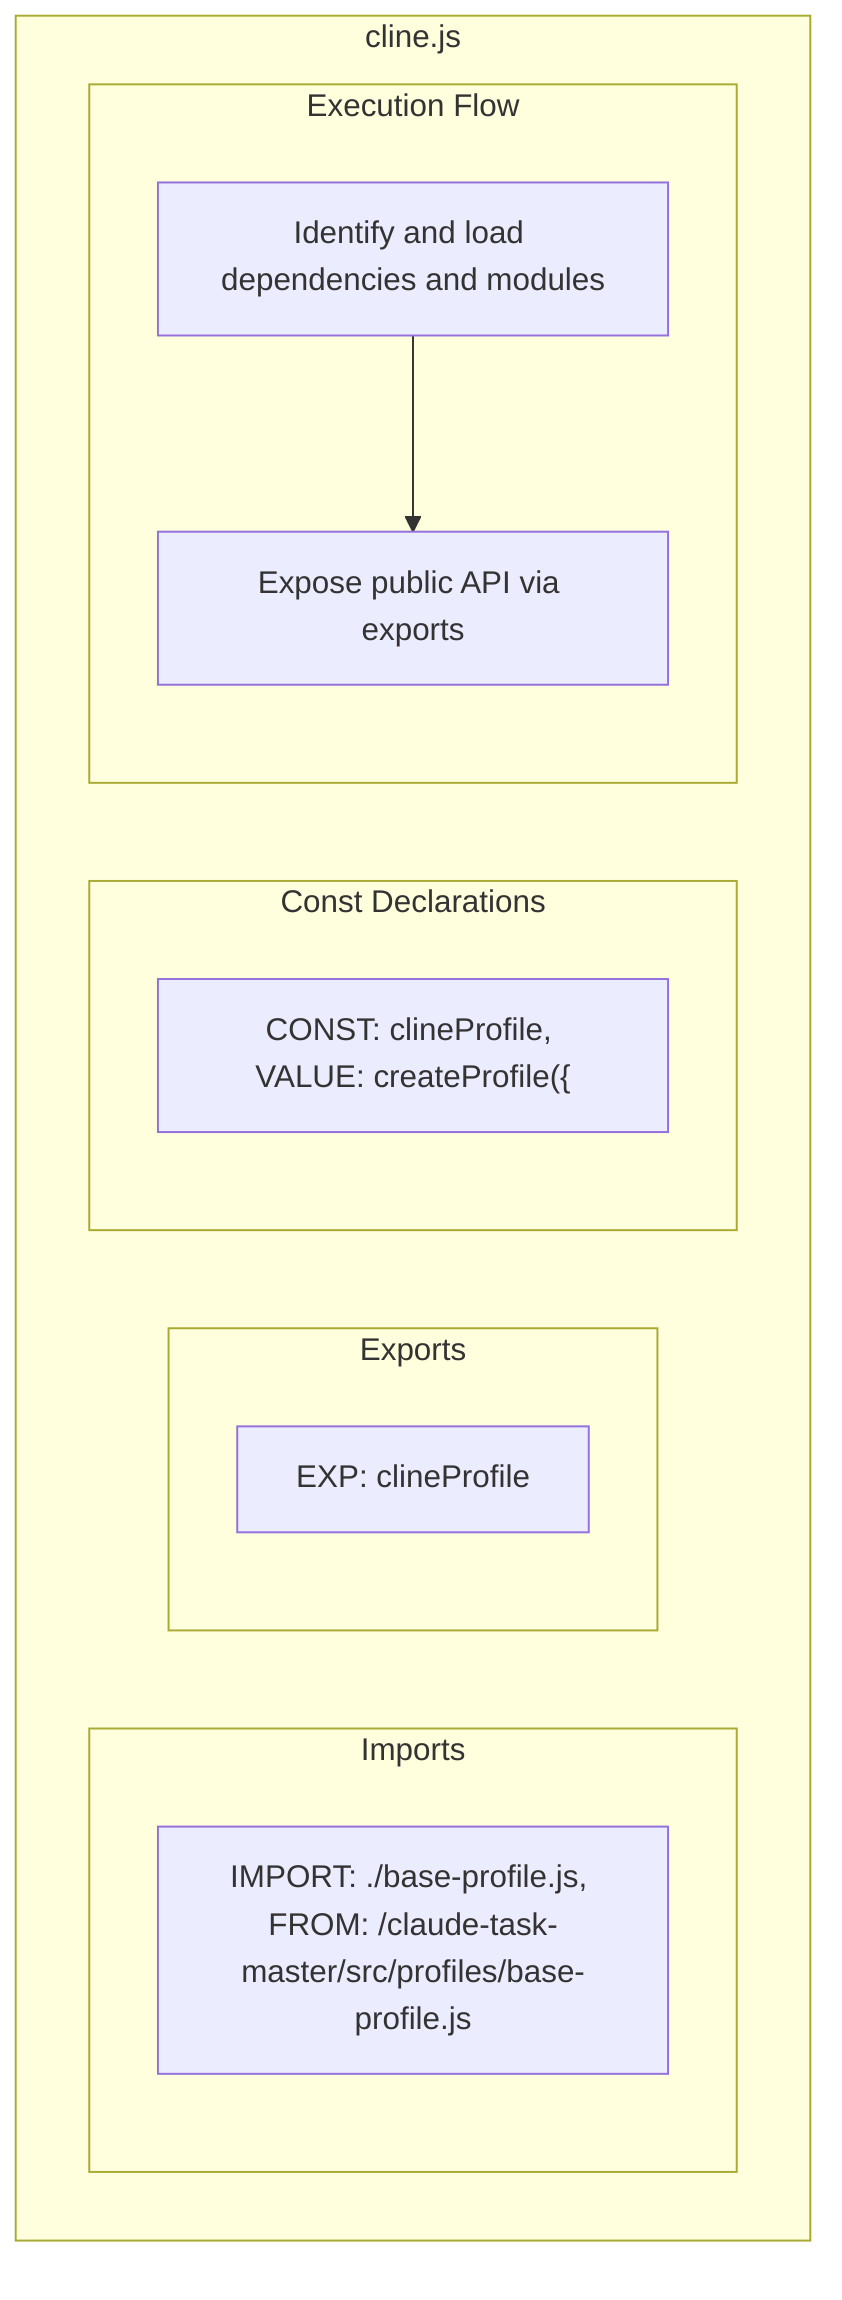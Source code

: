flowchart TB
    subgraph Imports["Imports"]
        I1["IMPORT: ./base-profile.js, FROM: /claude-task-master/src/profiles/base-profile.js"]
    end
    subgraph Exports["Exports"]
        E1["EXP: clineProfile"]
    end
    subgraph Constants["Const Declarations"]
        C1["CONST: clineProfile, VALUE: createProfile({"]
    end
    subgraph ExecutionFlow["Execution Flow"]
        FL1["Identify and load dependencies and modules"]
        FL2["Expose public API via exports"]
    end
    subgraph FileName["cline.js"]
        Imports
        Exports
        Constants
        ExecutionFlow
    end
    FL1 --> FL2